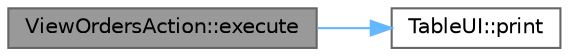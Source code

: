 digraph "ViewOrdersAction::execute"
{
 // LATEX_PDF_SIZE
  bgcolor="transparent";
  edge [fontname=Helvetica,fontsize=10,labelfontname=Helvetica,labelfontsize=10];
  node [fontname=Helvetica,fontsize=10,shape=box,height=0.2,width=0.4];
  rankdir="LR";
  Node1 [id="Node000001",label="ViewOrdersAction::execute",height=0.2,width=0.4,color="gray40", fillcolor="grey60", style="filled", fontcolor="black",tooltip="Thực thi hành động hiển thị danh sách đơn hàng. Ghi đè phương thức execute từ giao diện IMenuAction."];
  Node1 -> Node2 [id="edge1_Node000001_Node000002",color="steelblue1",style="solid",tooltip=" "];
  Node2 [id="Node000002",label="TableUI::print",height=0.2,width=0.4,color="grey40", fillcolor="white", style="filled",URL="$class_table_u_i.html#a7780bfa2c06d1e17fbe58cc8e7081c84",tooltip="In ra bảng từ một danh sách các hàng (tuples), mỗi hàng là một vector chuỗi."];
}
